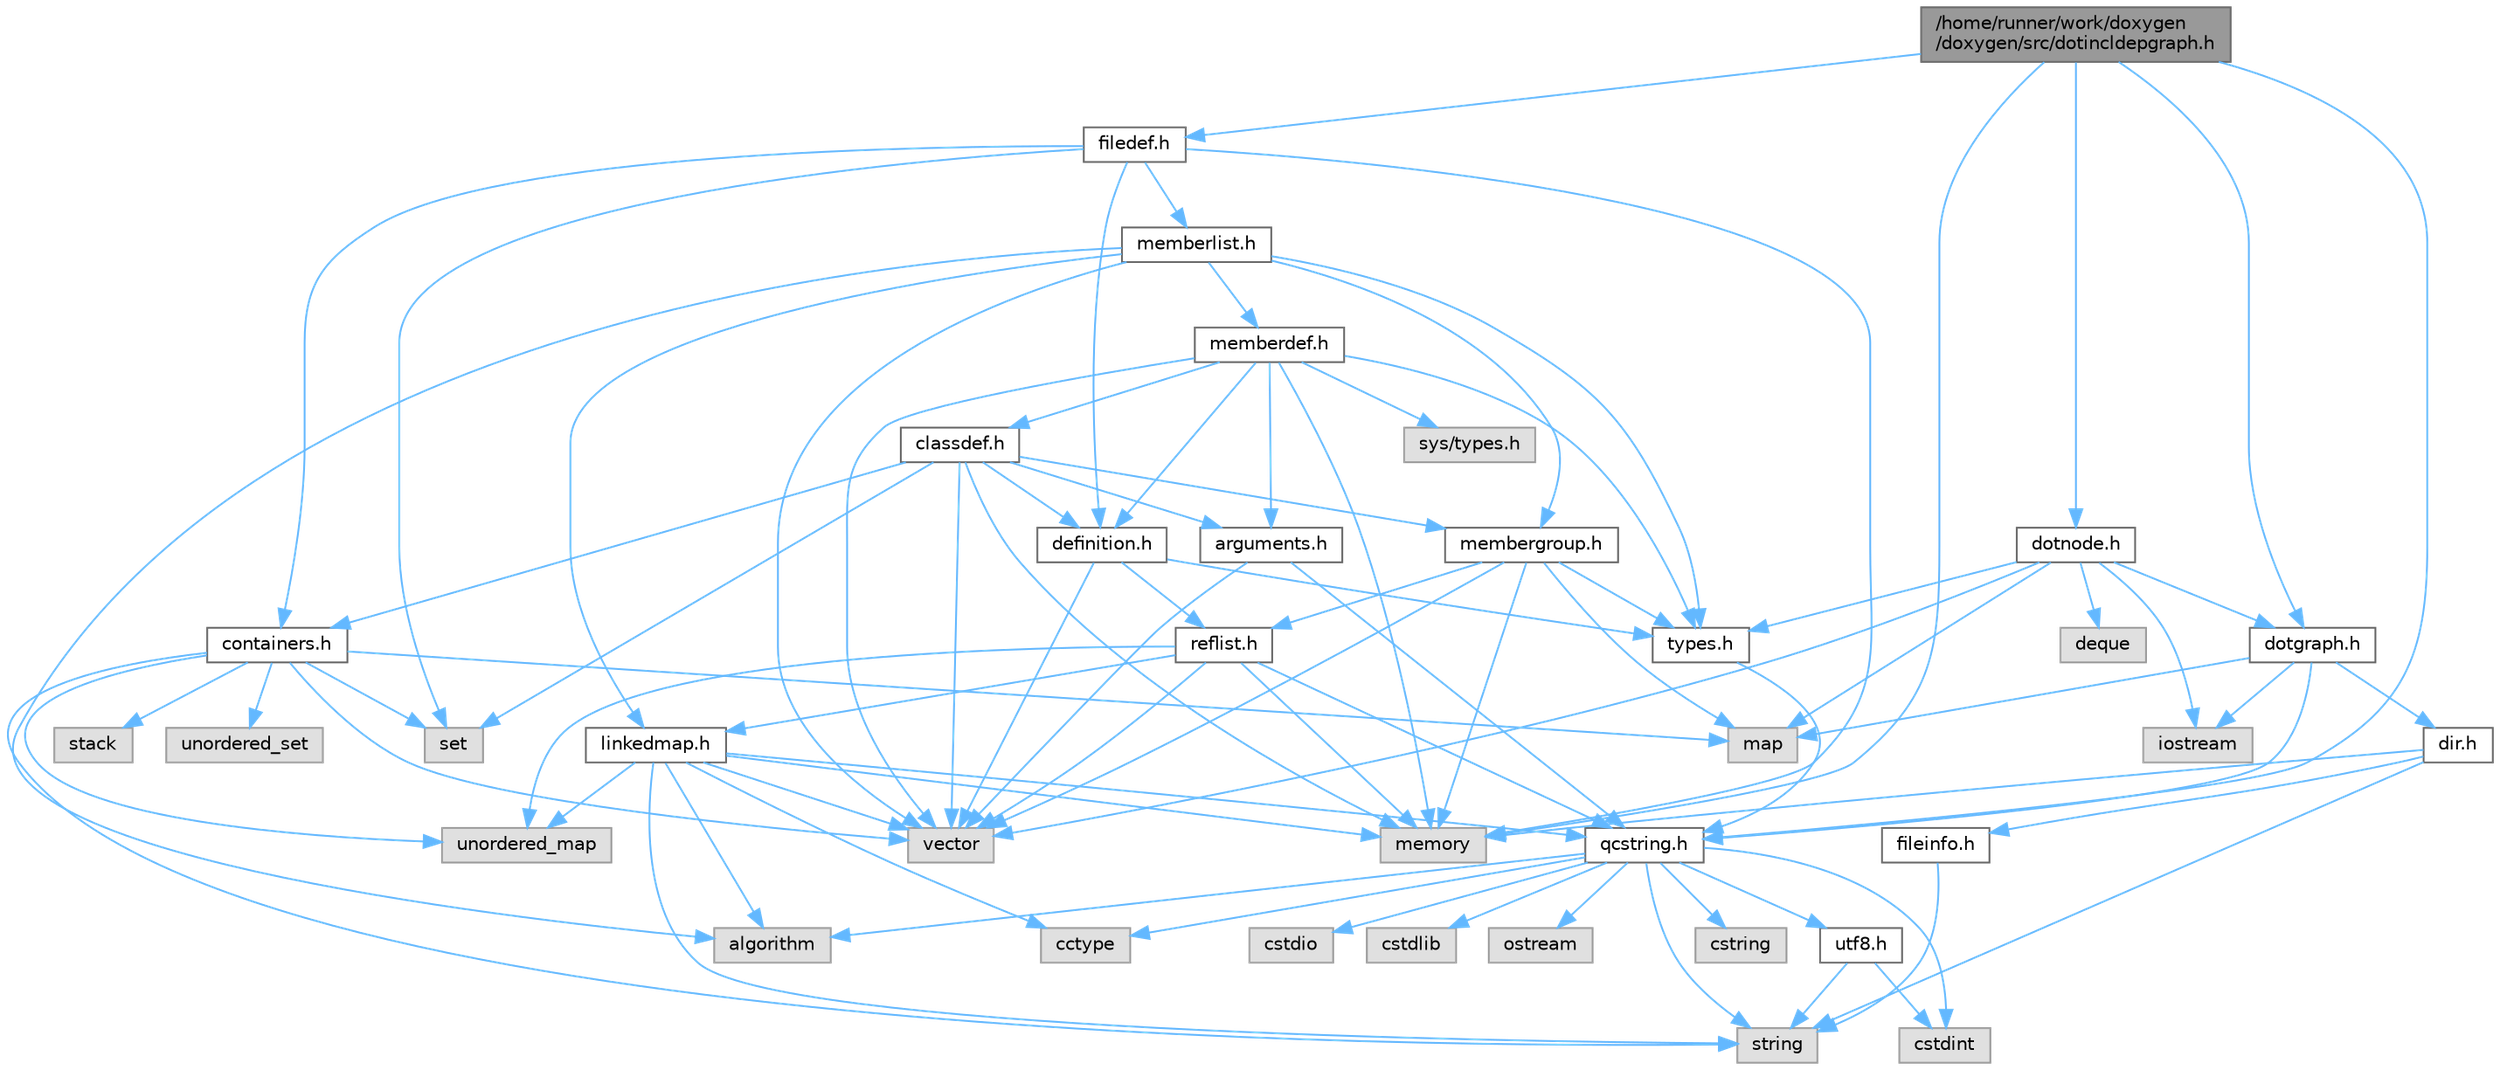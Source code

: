 digraph "/home/runner/work/doxygen/doxygen/src/dotincldepgraph.h"
{
 // INTERACTIVE_SVG=YES
 // LATEX_PDF_SIZE
  bgcolor="transparent";
  edge [fontname=Helvetica,fontsize=10,labelfontname=Helvetica,labelfontsize=10];
  node [fontname=Helvetica,fontsize=10,shape=box,height=0.2,width=0.4];
  Node1 [id="Node000001",label="/home/runner/work/doxygen\l/doxygen/src/dotincldepgraph.h",height=0.2,width=0.4,color="gray40", fillcolor="grey60", style="filled", fontcolor="black"];
  Node1 -> Node2 [id="edge1_Node000001_Node000002",color="steelblue1",style="solid"];
  Node2 [id="Node000002",label="memory",height=0.2,width=0.4,color="grey60", fillcolor="#E0E0E0", style="filled"];
  Node1 -> Node3 [id="edge2_Node000001_Node000003",color="steelblue1",style="solid"];
  Node3 [id="Node000003",label="qcstring.h",height=0.2,width=0.4,color="grey40", fillcolor="white", style="filled",URL="$d7/d5c/qcstring_8h.html",tooltip=" "];
  Node3 -> Node4 [id="edge3_Node000003_Node000004",color="steelblue1",style="solid"];
  Node4 [id="Node000004",label="string",height=0.2,width=0.4,color="grey60", fillcolor="#E0E0E0", style="filled"];
  Node3 -> Node5 [id="edge4_Node000003_Node000005",color="steelblue1",style="solid"];
  Node5 [id="Node000005",label="algorithm",height=0.2,width=0.4,color="grey60", fillcolor="#E0E0E0", style="filled"];
  Node3 -> Node6 [id="edge5_Node000003_Node000006",color="steelblue1",style="solid"];
  Node6 [id="Node000006",label="cctype",height=0.2,width=0.4,color="grey60", fillcolor="#E0E0E0", style="filled"];
  Node3 -> Node7 [id="edge6_Node000003_Node000007",color="steelblue1",style="solid"];
  Node7 [id="Node000007",label="cstring",height=0.2,width=0.4,color="grey60", fillcolor="#E0E0E0", style="filled"];
  Node3 -> Node8 [id="edge7_Node000003_Node000008",color="steelblue1",style="solid"];
  Node8 [id="Node000008",label="cstdio",height=0.2,width=0.4,color="grey60", fillcolor="#E0E0E0", style="filled"];
  Node3 -> Node9 [id="edge8_Node000003_Node000009",color="steelblue1",style="solid"];
  Node9 [id="Node000009",label="cstdlib",height=0.2,width=0.4,color="grey60", fillcolor="#E0E0E0", style="filled"];
  Node3 -> Node10 [id="edge9_Node000003_Node000010",color="steelblue1",style="solid"];
  Node10 [id="Node000010",label="cstdint",height=0.2,width=0.4,color="grey60", fillcolor="#E0E0E0", style="filled"];
  Node3 -> Node11 [id="edge10_Node000003_Node000011",color="steelblue1",style="solid"];
  Node11 [id="Node000011",label="ostream",height=0.2,width=0.4,color="grey60", fillcolor="#E0E0E0", style="filled"];
  Node3 -> Node12 [id="edge11_Node000003_Node000012",color="steelblue1",style="solid"];
  Node12 [id="Node000012",label="utf8.h",height=0.2,width=0.4,color="grey40", fillcolor="white", style="filled",URL="$db/d7c/utf8_8h.html",tooltip="Various UTF8 related helper functions."];
  Node12 -> Node10 [id="edge12_Node000012_Node000010",color="steelblue1",style="solid"];
  Node12 -> Node4 [id="edge13_Node000012_Node000004",color="steelblue1",style="solid"];
  Node1 -> Node13 [id="edge14_Node000001_Node000013",color="steelblue1",style="solid"];
  Node13 [id="Node000013",label="filedef.h",height=0.2,width=0.4,color="grey40", fillcolor="white", style="filled",URL="$d4/d3a/filedef_8h.html",tooltip=" "];
  Node13 -> Node2 [id="edge15_Node000013_Node000002",color="steelblue1",style="solid"];
  Node13 -> Node14 [id="edge16_Node000013_Node000014",color="steelblue1",style="solid"];
  Node14 [id="Node000014",label="set",height=0.2,width=0.4,color="grey60", fillcolor="#E0E0E0", style="filled"];
  Node13 -> Node15 [id="edge17_Node000013_Node000015",color="steelblue1",style="solid"];
  Node15 [id="Node000015",label="definition.h",height=0.2,width=0.4,color="grey40", fillcolor="white", style="filled",URL="$df/da1/definition_8h.html",tooltip=" "];
  Node15 -> Node16 [id="edge18_Node000015_Node000016",color="steelblue1",style="solid"];
  Node16 [id="Node000016",label="vector",height=0.2,width=0.4,color="grey60", fillcolor="#E0E0E0", style="filled"];
  Node15 -> Node17 [id="edge19_Node000015_Node000017",color="steelblue1",style="solid"];
  Node17 [id="Node000017",label="types.h",height=0.2,width=0.4,color="grey40", fillcolor="white", style="filled",URL="$d9/d49/types_8h.html",tooltip="This file contains a number of basic enums and types."];
  Node17 -> Node3 [id="edge20_Node000017_Node000003",color="steelblue1",style="solid"];
  Node15 -> Node18 [id="edge21_Node000015_Node000018",color="steelblue1",style="solid"];
  Node18 [id="Node000018",label="reflist.h",height=0.2,width=0.4,color="grey40", fillcolor="white", style="filled",URL="$d1/d02/reflist_8h.html",tooltip=" "];
  Node18 -> Node16 [id="edge22_Node000018_Node000016",color="steelblue1",style="solid"];
  Node18 -> Node19 [id="edge23_Node000018_Node000019",color="steelblue1",style="solid"];
  Node19 [id="Node000019",label="unordered_map",height=0.2,width=0.4,color="grey60", fillcolor="#E0E0E0", style="filled"];
  Node18 -> Node2 [id="edge24_Node000018_Node000002",color="steelblue1",style="solid"];
  Node18 -> Node3 [id="edge25_Node000018_Node000003",color="steelblue1",style="solid"];
  Node18 -> Node20 [id="edge26_Node000018_Node000020",color="steelblue1",style="solid"];
  Node20 [id="Node000020",label="linkedmap.h",height=0.2,width=0.4,color="grey40", fillcolor="white", style="filled",URL="$da/de1/linkedmap_8h.html",tooltip=" "];
  Node20 -> Node19 [id="edge27_Node000020_Node000019",color="steelblue1",style="solid"];
  Node20 -> Node16 [id="edge28_Node000020_Node000016",color="steelblue1",style="solid"];
  Node20 -> Node2 [id="edge29_Node000020_Node000002",color="steelblue1",style="solid"];
  Node20 -> Node4 [id="edge30_Node000020_Node000004",color="steelblue1",style="solid"];
  Node20 -> Node5 [id="edge31_Node000020_Node000005",color="steelblue1",style="solid"];
  Node20 -> Node6 [id="edge32_Node000020_Node000006",color="steelblue1",style="solid"];
  Node20 -> Node3 [id="edge33_Node000020_Node000003",color="steelblue1",style="solid"];
  Node13 -> Node21 [id="edge34_Node000013_Node000021",color="steelblue1",style="solid"];
  Node21 [id="Node000021",label="memberlist.h",height=0.2,width=0.4,color="grey40", fillcolor="white", style="filled",URL="$dd/d78/memberlist_8h.html",tooltip=" "];
  Node21 -> Node16 [id="edge35_Node000021_Node000016",color="steelblue1",style="solid"];
  Node21 -> Node5 [id="edge36_Node000021_Node000005",color="steelblue1",style="solid"];
  Node21 -> Node22 [id="edge37_Node000021_Node000022",color="steelblue1",style="solid"];
  Node22 [id="Node000022",label="memberdef.h",height=0.2,width=0.4,color="grey40", fillcolor="white", style="filled",URL="$d4/d46/memberdef_8h.html",tooltip=" "];
  Node22 -> Node16 [id="edge38_Node000022_Node000016",color="steelblue1",style="solid"];
  Node22 -> Node2 [id="edge39_Node000022_Node000002",color="steelblue1",style="solid"];
  Node22 -> Node23 [id="edge40_Node000022_Node000023",color="steelblue1",style="solid"];
  Node23 [id="Node000023",label="sys/types.h",height=0.2,width=0.4,color="grey60", fillcolor="#E0E0E0", style="filled"];
  Node22 -> Node17 [id="edge41_Node000022_Node000017",color="steelblue1",style="solid"];
  Node22 -> Node15 [id="edge42_Node000022_Node000015",color="steelblue1",style="solid"];
  Node22 -> Node24 [id="edge43_Node000022_Node000024",color="steelblue1",style="solid"];
  Node24 [id="Node000024",label="arguments.h",height=0.2,width=0.4,color="grey40", fillcolor="white", style="filled",URL="$df/d9b/arguments_8h.html",tooltip=" "];
  Node24 -> Node16 [id="edge44_Node000024_Node000016",color="steelblue1",style="solid"];
  Node24 -> Node3 [id="edge45_Node000024_Node000003",color="steelblue1",style="solid"];
  Node22 -> Node25 [id="edge46_Node000022_Node000025",color="steelblue1",style="solid"];
  Node25 [id="Node000025",label="classdef.h",height=0.2,width=0.4,color="grey40", fillcolor="white", style="filled",URL="$d1/da6/classdef_8h.html",tooltip=" "];
  Node25 -> Node2 [id="edge47_Node000025_Node000002",color="steelblue1",style="solid"];
  Node25 -> Node16 [id="edge48_Node000025_Node000016",color="steelblue1",style="solid"];
  Node25 -> Node14 [id="edge49_Node000025_Node000014",color="steelblue1",style="solid"];
  Node25 -> Node26 [id="edge50_Node000025_Node000026",color="steelblue1",style="solid"];
  Node26 [id="Node000026",label="containers.h",height=0.2,width=0.4,color="grey40", fillcolor="white", style="filled",URL="$d5/d75/containers_8h.html",tooltip=" "];
  Node26 -> Node16 [id="edge51_Node000026_Node000016",color="steelblue1",style="solid"];
  Node26 -> Node4 [id="edge52_Node000026_Node000004",color="steelblue1",style="solid"];
  Node26 -> Node14 [id="edge53_Node000026_Node000014",color="steelblue1",style="solid"];
  Node26 -> Node27 [id="edge54_Node000026_Node000027",color="steelblue1",style="solid"];
  Node27 [id="Node000027",label="map",height=0.2,width=0.4,color="grey60", fillcolor="#E0E0E0", style="filled"];
  Node26 -> Node28 [id="edge55_Node000026_Node000028",color="steelblue1",style="solid"];
  Node28 [id="Node000028",label="unordered_set",height=0.2,width=0.4,color="grey60", fillcolor="#E0E0E0", style="filled"];
  Node26 -> Node19 [id="edge56_Node000026_Node000019",color="steelblue1",style="solid"];
  Node26 -> Node29 [id="edge57_Node000026_Node000029",color="steelblue1",style="solid"];
  Node29 [id="Node000029",label="stack",height=0.2,width=0.4,color="grey60", fillcolor="#E0E0E0", style="filled"];
  Node25 -> Node15 [id="edge58_Node000025_Node000015",color="steelblue1",style="solid"];
  Node25 -> Node24 [id="edge59_Node000025_Node000024",color="steelblue1",style="solid"];
  Node25 -> Node30 [id="edge60_Node000025_Node000030",color="steelblue1",style="solid"];
  Node30 [id="Node000030",label="membergroup.h",height=0.2,width=0.4,color="grey40", fillcolor="white", style="filled",URL="$d9/d11/membergroup_8h.html",tooltip=" "];
  Node30 -> Node16 [id="edge61_Node000030_Node000016",color="steelblue1",style="solid"];
  Node30 -> Node27 [id="edge62_Node000030_Node000027",color="steelblue1",style="solid"];
  Node30 -> Node2 [id="edge63_Node000030_Node000002",color="steelblue1",style="solid"];
  Node30 -> Node17 [id="edge64_Node000030_Node000017",color="steelblue1",style="solid"];
  Node30 -> Node18 [id="edge65_Node000030_Node000018",color="steelblue1",style="solid"];
  Node21 -> Node20 [id="edge66_Node000021_Node000020",color="steelblue1",style="solid"];
  Node21 -> Node17 [id="edge67_Node000021_Node000017",color="steelblue1",style="solid"];
  Node21 -> Node30 [id="edge68_Node000021_Node000030",color="steelblue1",style="solid"];
  Node13 -> Node26 [id="edge69_Node000013_Node000026",color="steelblue1",style="solid"];
  Node1 -> Node31 [id="edge70_Node000001_Node000031",color="steelblue1",style="solid"];
  Node31 [id="Node000031",label="dotnode.h",height=0.2,width=0.4,color="grey40", fillcolor="white", style="filled",URL="$d8/d3b/dotnode_8h.html",tooltip=" "];
  Node31 -> Node16 [id="edge71_Node000031_Node000016",color="steelblue1",style="solid"];
  Node31 -> Node27 [id="edge72_Node000031_Node000027",color="steelblue1",style="solid"];
  Node31 -> Node32 [id="edge73_Node000031_Node000032",color="steelblue1",style="solid"];
  Node32 [id="Node000032",label="deque",height=0.2,width=0.4,color="grey60", fillcolor="#E0E0E0", style="filled"];
  Node31 -> Node33 [id="edge74_Node000031_Node000033",color="steelblue1",style="solid"];
  Node33 [id="Node000033",label="iostream",height=0.2,width=0.4,color="grey60", fillcolor="#E0E0E0", style="filled"];
  Node31 -> Node17 [id="edge75_Node000031_Node000017",color="steelblue1",style="solid"];
  Node31 -> Node34 [id="edge76_Node000031_Node000034",color="steelblue1",style="solid"];
  Node34 [id="Node000034",label="dotgraph.h",height=0.2,width=0.4,color="grey40", fillcolor="white", style="filled",URL="$d0/daa/dotgraph_8h.html",tooltip=" "];
  Node34 -> Node33 [id="edge77_Node000034_Node000033",color="steelblue1",style="solid"];
  Node34 -> Node27 [id="edge78_Node000034_Node000027",color="steelblue1",style="solid"];
  Node34 -> Node3 [id="edge79_Node000034_Node000003",color="steelblue1",style="solid"];
  Node34 -> Node35 [id="edge80_Node000034_Node000035",color="steelblue1",style="solid"];
  Node35 [id="Node000035",label="dir.h",height=0.2,width=0.4,color="grey40", fillcolor="white", style="filled",URL="$df/d9c/dir_8h.html",tooltip=" "];
  Node35 -> Node4 [id="edge81_Node000035_Node000004",color="steelblue1",style="solid"];
  Node35 -> Node2 [id="edge82_Node000035_Node000002",color="steelblue1",style="solid"];
  Node35 -> Node36 [id="edge83_Node000035_Node000036",color="steelblue1",style="solid"];
  Node36 [id="Node000036",label="fileinfo.h",height=0.2,width=0.4,color="grey40", fillcolor="white", style="filled",URL="$df/d45/fileinfo_8h.html",tooltip=" "];
  Node36 -> Node4 [id="edge84_Node000036_Node000004",color="steelblue1",style="solid"];
  Node1 -> Node34 [id="edge85_Node000001_Node000034",color="steelblue1",style="solid"];
}
